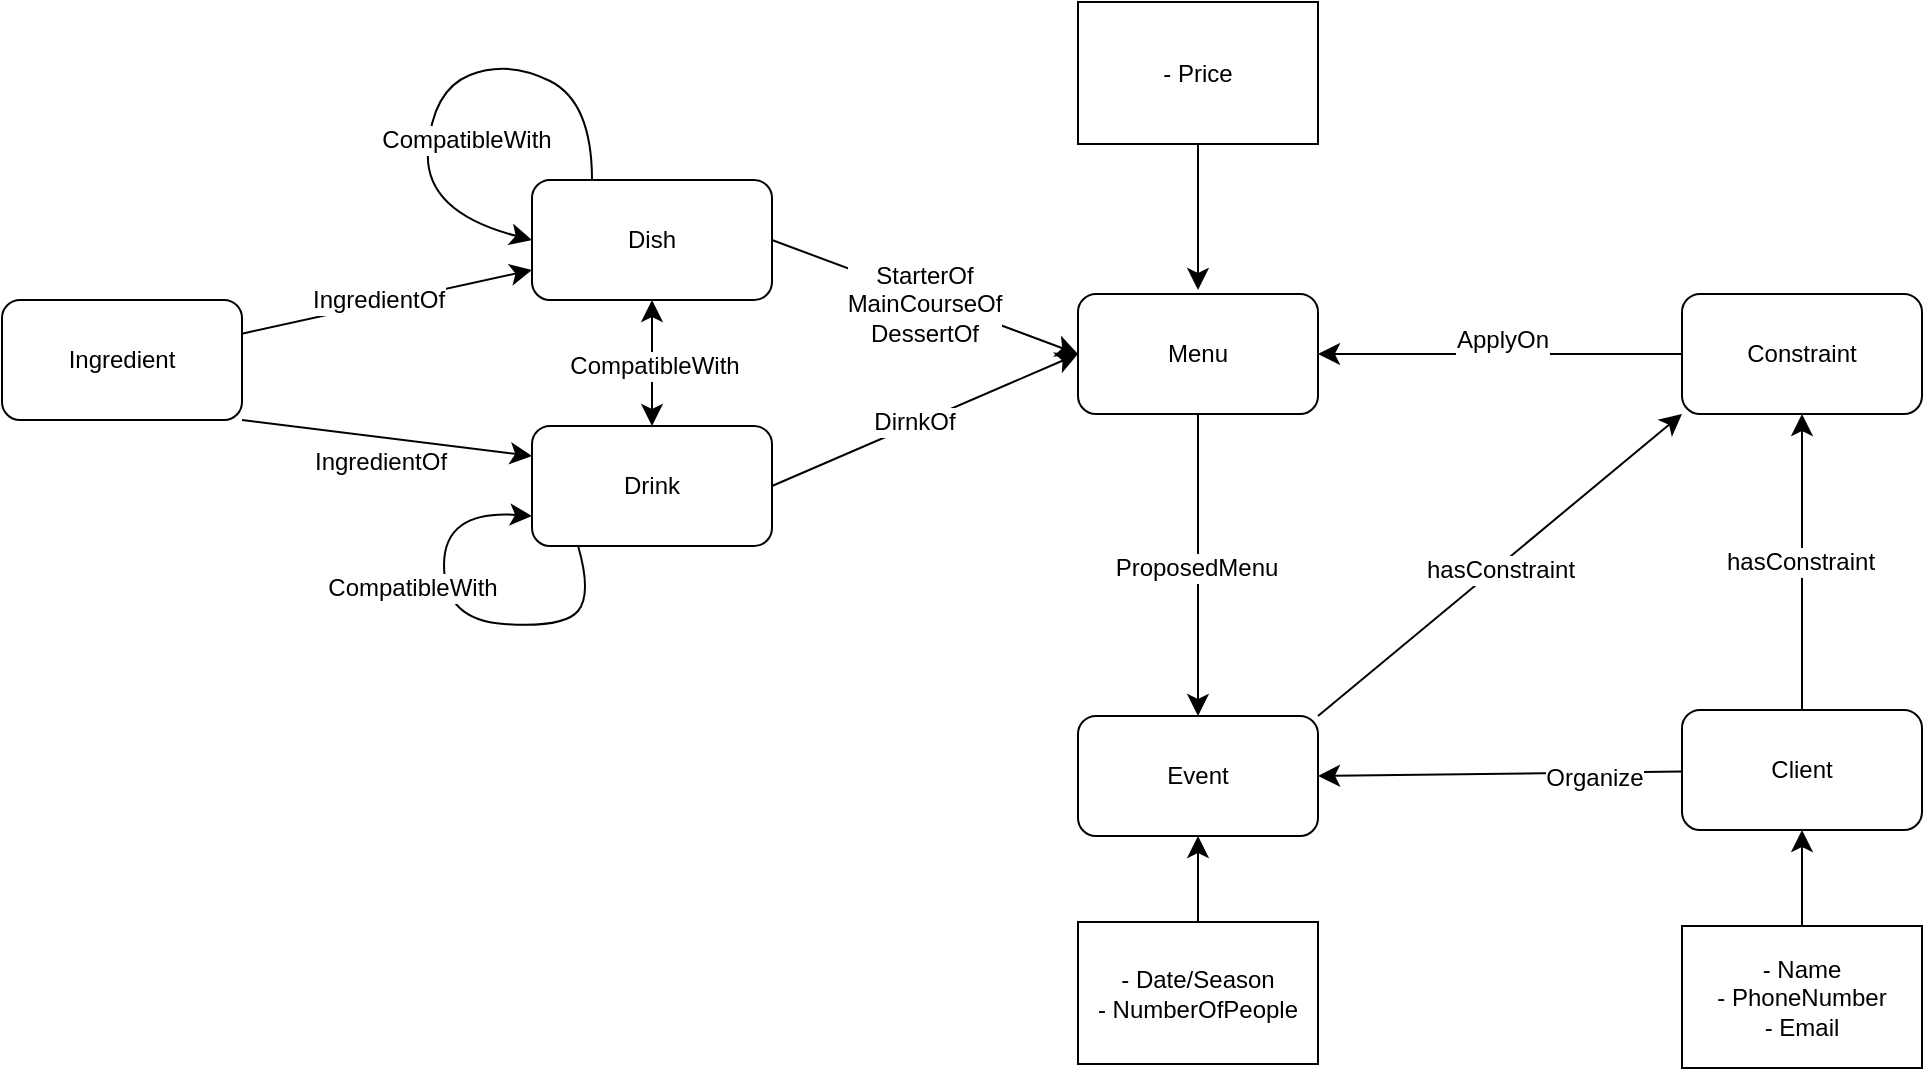 <mxfile version="26.2.14">
  <diagram name="Página-1" id="J2hk_4Gn8BzAlA4fPTfl">
    <mxGraphModel dx="1846" dy="1311" grid="0" gridSize="10" guides="1" tooltips="1" connect="1" arrows="1" fold="1" page="0" pageScale="1" pageWidth="827" pageHeight="1169" math="0" shadow="0">
      <root>
        <mxCell id="0" />
        <mxCell id="1" parent="0" />
        <mxCell id="2N1t0Utwh4DuYZvJpDFy-53" style="edgeStyle=none;curved=1;rounded=0;orthogonalLoop=1;jettySize=auto;html=1;exitX=0.5;exitY=1;exitDx=0;exitDy=0;entryX=0.5;entryY=0;entryDx=0;entryDy=0;fontSize=12;startSize=8;endSize=8;" edge="1" parent="1" source="2N1t0Utwh4DuYZvJpDFy-2" target="2N1t0Utwh4DuYZvJpDFy-17">
          <mxGeometry relative="1" as="geometry" />
        </mxCell>
        <mxCell id="2N1t0Utwh4DuYZvJpDFy-54" value="ProposedMenu" style="edgeLabel;html=1;align=center;verticalAlign=middle;resizable=0;points=[];fontSize=12;" vertex="1" connectable="0" parent="2N1t0Utwh4DuYZvJpDFy-53">
          <mxGeometry x="0.022" y="-1" relative="1" as="geometry">
            <mxPoint as="offset" />
          </mxGeometry>
        </mxCell>
        <mxCell id="2N1t0Utwh4DuYZvJpDFy-2" value="Menu" style="rounded=1;whiteSpace=wrap;html=1;" vertex="1" parent="1">
          <mxGeometry x="-183" y="90" width="120" height="60" as="geometry" />
        </mxCell>
        <mxCell id="2N1t0Utwh4DuYZvJpDFy-6" style="edgeStyle=none;curved=1;rounded=0;orthogonalLoop=1;jettySize=auto;html=1;fontSize=12;startSize=8;endSize=8;" edge="1" parent="1" source="2N1t0Utwh4DuYZvJpDFy-3" target="2N1t0Utwh4DuYZvJpDFy-4">
          <mxGeometry relative="1" as="geometry" />
        </mxCell>
        <mxCell id="2N1t0Utwh4DuYZvJpDFy-7" value="hasConstraint" style="edgeLabel;html=1;align=center;verticalAlign=middle;resizable=0;points=[];fontSize=12;" vertex="1" connectable="0" parent="2N1t0Utwh4DuYZvJpDFy-6">
          <mxGeometry x="0.004" y="1" relative="1" as="geometry">
            <mxPoint as="offset" />
          </mxGeometry>
        </mxCell>
        <mxCell id="2N1t0Utwh4DuYZvJpDFy-18" style="edgeStyle=none;curved=1;rounded=0;orthogonalLoop=1;jettySize=auto;html=1;entryX=1;entryY=0.5;entryDx=0;entryDy=0;fontSize=12;startSize=8;endSize=8;" edge="1" parent="1" source="2N1t0Utwh4DuYZvJpDFy-3" target="2N1t0Utwh4DuYZvJpDFy-17">
          <mxGeometry relative="1" as="geometry" />
        </mxCell>
        <mxCell id="2N1t0Utwh4DuYZvJpDFy-19" value="Organize" style="edgeLabel;html=1;align=center;verticalAlign=middle;resizable=0;points=[];fontSize=12;" vertex="1" connectable="0" parent="2N1t0Utwh4DuYZvJpDFy-18">
          <mxGeometry x="-0.001" y="2" relative="1" as="geometry">
            <mxPoint x="47" as="offset" />
          </mxGeometry>
        </mxCell>
        <mxCell id="2N1t0Utwh4DuYZvJpDFy-3" value="Client" style="rounded=1;whiteSpace=wrap;html=1;" vertex="1" parent="1">
          <mxGeometry x="119" y="298" width="120" height="60" as="geometry" />
        </mxCell>
        <mxCell id="2N1t0Utwh4DuYZvJpDFy-8" style="edgeStyle=none;curved=1;rounded=0;orthogonalLoop=1;jettySize=auto;html=1;exitX=0;exitY=0.5;exitDx=0;exitDy=0;entryX=1;entryY=0.5;entryDx=0;entryDy=0;fontSize=12;startSize=8;endSize=8;" edge="1" parent="1" source="2N1t0Utwh4DuYZvJpDFy-4" target="2N1t0Utwh4DuYZvJpDFy-2">
          <mxGeometry relative="1" as="geometry" />
        </mxCell>
        <mxCell id="2N1t0Utwh4DuYZvJpDFy-9" value="Text" style="edgeLabel;html=1;align=center;verticalAlign=middle;resizable=0;points=[];fontSize=12;" vertex="1" connectable="0" parent="2N1t0Utwh4DuYZvJpDFy-8">
          <mxGeometry x="-0.008" y="-4" relative="1" as="geometry">
            <mxPoint as="offset" />
          </mxGeometry>
        </mxCell>
        <mxCell id="2N1t0Utwh4DuYZvJpDFy-10" value="A&lt;span style=&quot;background-color: light-dark(#ffffff, var(--ge-dark-color, #121212)); color: light-dark(rgb(0, 0, 0), rgb(255, 255, 255));&quot;&gt;pplyOn&lt;/span&gt;" style="edgeLabel;html=1;align=center;verticalAlign=middle;resizable=0;points=[];fontSize=12;" vertex="1" connectable="0" parent="2N1t0Utwh4DuYZvJpDFy-8">
          <mxGeometry x="-0.013" y="-7" relative="1" as="geometry">
            <mxPoint as="offset" />
          </mxGeometry>
        </mxCell>
        <mxCell id="2N1t0Utwh4DuYZvJpDFy-4" value="Constraint" style="rounded=1;whiteSpace=wrap;html=1;" vertex="1" parent="1">
          <mxGeometry x="119" y="90" width="120" height="60" as="geometry" />
        </mxCell>
        <mxCell id="2N1t0Utwh4DuYZvJpDFy-16" style="edgeStyle=none;curved=1;rounded=0;orthogonalLoop=1;jettySize=auto;html=1;entryX=0.5;entryY=1;entryDx=0;entryDy=0;fontSize=12;startSize=8;endSize=8;" edge="1" parent="1" source="2N1t0Utwh4DuYZvJpDFy-15" target="2N1t0Utwh4DuYZvJpDFy-3">
          <mxGeometry relative="1" as="geometry" />
        </mxCell>
        <mxCell id="2N1t0Utwh4DuYZvJpDFy-15" value="- Name&lt;div&gt;- PhoneNumber&lt;/div&gt;&lt;div&gt;- Email&lt;/div&gt;" style="rounded=0;whiteSpace=wrap;html=1;" vertex="1" parent="1">
          <mxGeometry x="119" y="406" width="120" height="71" as="geometry" />
        </mxCell>
        <mxCell id="2N1t0Utwh4DuYZvJpDFy-59" style="edgeStyle=none;curved=1;rounded=0;orthogonalLoop=1;jettySize=auto;html=1;exitX=1;exitY=0;exitDx=0;exitDy=0;entryX=0;entryY=1;entryDx=0;entryDy=0;fontSize=12;startSize=8;endSize=8;" edge="1" parent="1" source="2N1t0Utwh4DuYZvJpDFy-17" target="2N1t0Utwh4DuYZvJpDFy-4">
          <mxGeometry relative="1" as="geometry" />
        </mxCell>
        <mxCell id="2N1t0Utwh4DuYZvJpDFy-60" value="hasConstraint" style="edgeLabel;html=1;align=center;verticalAlign=middle;resizable=0;points=[];fontSize=12;" vertex="1" connectable="0" parent="2N1t0Utwh4DuYZvJpDFy-59">
          <mxGeometry x="-0.015" y="-1" relative="1" as="geometry">
            <mxPoint as="offset" />
          </mxGeometry>
        </mxCell>
        <mxCell id="2N1t0Utwh4DuYZvJpDFy-17" value="Event" style="rounded=1;whiteSpace=wrap;html=1;" vertex="1" parent="1">
          <mxGeometry x="-183" y="301" width="120" height="60" as="geometry" />
        </mxCell>
        <mxCell id="2N1t0Utwh4DuYZvJpDFy-24" style="edgeStyle=none;curved=1;rounded=0;orthogonalLoop=1;jettySize=auto;html=1;entryX=0.5;entryY=1;entryDx=0;entryDy=0;fontSize=12;startSize=8;endSize=8;" edge="1" parent="1" source="2N1t0Utwh4DuYZvJpDFy-20" target="2N1t0Utwh4DuYZvJpDFy-17">
          <mxGeometry relative="1" as="geometry" />
        </mxCell>
        <mxCell id="2N1t0Utwh4DuYZvJpDFy-20" value="- Date/Season&lt;div&gt;- NumberOfPeople&lt;span style=&quot;color: rgba(0, 0, 0, 0); font-family: monospace; font-size: 0px; text-align: start; text-wrap-mode: nowrap; background-color: transparent;&quot;&gt;%3CmxGraphModel%3E%3Croot%3E%3CmxCell%20id%3D%220%22%2F%3E%3CmxCell%20id%3D%221%22%20parent%3D%220%22%2F%3E%3CmxCell%20id%3D%222%22%20value%3D%22-%20Name%26lt%3Bdiv%26gt%3B-%20PhoneNumber%26lt%3B%2Fdiv%26gt%3B%26lt%3Bdiv%26gt%3B-%20Email%26lt%3B%2Fdiv%26gt%3B%22%20style%3D%22rounded%3D0%3BwhiteSpace%3Dwrap%3Bhtml%3D1%3B%22%20vertex%3D%221%22%20parent%3D%221%22%3E%3CmxGeometry%20x%3D%22309%22%20y%3D%22404%22%20width%3D%22120%22%20height%3D%2271%22%20as%3D%22geometry%22%2F%3E%3C%2FmxCell%3E%3C%2Froot%3E%3C%2FmxGraphModel%3E&lt;/span&gt;&lt;/div&gt;" style="rounded=0;whiteSpace=wrap;html=1;" vertex="1" parent="1">
          <mxGeometry x="-183" y="404" width="120" height="71" as="geometry" />
        </mxCell>
        <mxCell id="2N1t0Utwh4DuYZvJpDFy-22" style="edgeStyle=none;curved=1;rounded=0;orthogonalLoop=1;jettySize=auto;html=1;fontSize=12;startSize=8;endSize=8;" edge="1" parent="1" source="2N1t0Utwh4DuYZvJpDFy-21">
          <mxGeometry relative="1" as="geometry">
            <mxPoint x="-123" y="88" as="targetPoint" />
          </mxGeometry>
        </mxCell>
        <mxCell id="2N1t0Utwh4DuYZvJpDFy-21" value="- Price" style="rounded=0;whiteSpace=wrap;html=1;" vertex="1" parent="1">
          <mxGeometry x="-183" y="-56" width="120" height="71" as="geometry" />
        </mxCell>
        <mxCell id="2N1t0Utwh4DuYZvJpDFy-29" style="edgeStyle=none;curved=1;rounded=0;orthogonalLoop=1;jettySize=auto;html=1;exitX=1;exitY=0.5;exitDx=0;exitDy=0;entryX=0;entryY=0.5;entryDx=0;entryDy=0;fontSize=12;startSize=8;endSize=8;" edge="1" parent="1" source="2N1t0Utwh4DuYZvJpDFy-25" target="2N1t0Utwh4DuYZvJpDFy-2">
          <mxGeometry relative="1" as="geometry" />
        </mxCell>
        <mxCell id="2N1t0Utwh4DuYZvJpDFy-30" value="StarterOf&lt;div&gt;MainCourseOf&lt;/div&gt;&lt;div&gt;DessertOf&lt;/div&gt;" style="edgeLabel;html=1;align=center;verticalAlign=middle;resizable=0;points=[];fontSize=12;" vertex="1" connectable="0" parent="2N1t0Utwh4DuYZvJpDFy-29">
          <mxGeometry x="-0.001" y="-3" relative="1" as="geometry">
            <mxPoint as="offset" />
          </mxGeometry>
        </mxCell>
        <mxCell id="2N1t0Utwh4DuYZvJpDFy-25" value="Dish" style="rounded=1;whiteSpace=wrap;html=1;" vertex="1" parent="1">
          <mxGeometry x="-456" y="33" width="120" height="60" as="geometry" />
        </mxCell>
        <mxCell id="2N1t0Utwh4DuYZvJpDFy-31" style="edgeStyle=none;curved=1;rounded=0;orthogonalLoop=1;jettySize=auto;html=1;exitX=1;exitY=0.5;exitDx=0;exitDy=0;entryX=0;entryY=0.5;entryDx=0;entryDy=0;fontSize=12;startSize=8;endSize=8;" edge="1" parent="1" source="2N1t0Utwh4DuYZvJpDFy-26" target="2N1t0Utwh4DuYZvJpDFy-2">
          <mxGeometry relative="1" as="geometry" />
        </mxCell>
        <mxCell id="2N1t0Utwh4DuYZvJpDFy-32" value="DirnkOf" style="edgeLabel;html=1;align=center;verticalAlign=middle;resizable=0;points=[];fontSize=12;" vertex="1" connectable="0" parent="2N1t0Utwh4DuYZvJpDFy-31">
          <mxGeometry x="-0.061" y="2" relative="1" as="geometry">
            <mxPoint as="offset" />
          </mxGeometry>
        </mxCell>
        <mxCell id="2N1t0Utwh4DuYZvJpDFy-26" value="Drink" style="rounded=1;whiteSpace=wrap;html=1;" vertex="1" parent="1">
          <mxGeometry x="-456" y="156" width="120" height="60" as="geometry" />
        </mxCell>
        <mxCell id="2N1t0Utwh4DuYZvJpDFy-34" style="edgeStyle=none;curved=1;rounded=0;orthogonalLoop=1;jettySize=auto;html=1;entryX=0;entryY=0.75;entryDx=0;entryDy=0;fontSize=12;startSize=8;endSize=8;" edge="1" parent="1" source="2N1t0Utwh4DuYZvJpDFy-33" target="2N1t0Utwh4DuYZvJpDFy-25">
          <mxGeometry relative="1" as="geometry" />
        </mxCell>
        <mxCell id="2N1t0Utwh4DuYZvJpDFy-35" value="IngredientOf" style="edgeLabel;html=1;align=center;verticalAlign=middle;resizable=0;points=[];fontSize=12;" vertex="1" connectable="0" parent="2N1t0Utwh4DuYZvJpDFy-34">
          <mxGeometry x="-0.065" y="2" relative="1" as="geometry">
            <mxPoint as="offset" />
          </mxGeometry>
        </mxCell>
        <mxCell id="2N1t0Utwh4DuYZvJpDFy-61" style="edgeStyle=none;curved=1;rounded=0;orthogonalLoop=1;jettySize=auto;html=1;exitX=1;exitY=1;exitDx=0;exitDy=0;entryX=0;entryY=0.25;entryDx=0;entryDy=0;fontSize=12;startSize=8;endSize=8;" edge="1" parent="1" source="2N1t0Utwh4DuYZvJpDFy-33" target="2N1t0Utwh4DuYZvJpDFy-26">
          <mxGeometry relative="1" as="geometry" />
        </mxCell>
        <mxCell id="2N1t0Utwh4DuYZvJpDFy-33" value="Ingredient" style="rounded=1;whiteSpace=wrap;html=1;" vertex="1" parent="1">
          <mxGeometry x="-721" y="93" width="120" height="60" as="geometry" />
        </mxCell>
        <mxCell id="2N1t0Utwh4DuYZvJpDFy-37" style="edgeStyle=none;curved=1;rounded=0;orthogonalLoop=1;jettySize=auto;html=1;exitX=0.25;exitY=0;exitDx=0;exitDy=0;fontSize=12;startSize=8;endSize=8;" edge="1" parent="1" source="2N1t0Utwh4DuYZvJpDFy-25">
          <mxGeometry relative="1" as="geometry">
            <mxPoint x="-456" y="63" as="targetPoint" />
            <Array as="points">
              <mxPoint x="-426" y="-6" />
              <mxPoint x="-468" y="-27" />
              <mxPoint x="-506" y="-12" />
              <mxPoint x="-510" y="49" />
            </Array>
          </mxGeometry>
        </mxCell>
        <mxCell id="2N1t0Utwh4DuYZvJpDFy-38" value="CompatibleWith" style="edgeLabel;html=1;align=center;verticalAlign=middle;resizable=0;points=[];fontSize=12;" vertex="1" connectable="0" parent="2N1t0Utwh4DuYZvJpDFy-37">
          <mxGeometry x="0.231" y="18" relative="1" as="geometry">
            <mxPoint as="offset" />
          </mxGeometry>
        </mxCell>
        <mxCell id="2N1t0Utwh4DuYZvJpDFy-42" value="" style="endArrow=classic;startArrow=classic;html=1;rounded=0;fontSize=12;startSize=8;endSize=8;curved=1;entryX=0.5;entryY=1;entryDx=0;entryDy=0;exitX=0.5;exitY=0;exitDx=0;exitDy=0;" edge="1" parent="1" source="2N1t0Utwh4DuYZvJpDFy-26" target="2N1t0Utwh4DuYZvJpDFy-25">
          <mxGeometry width="50" height="50" relative="1" as="geometry">
            <mxPoint x="-467" y="223" as="sourcePoint" />
            <mxPoint x="-417" y="173" as="targetPoint" />
          </mxGeometry>
        </mxCell>
        <mxCell id="2N1t0Utwh4DuYZvJpDFy-44" value="CompatibleWith" style="edgeLabel;html=1;align=center;verticalAlign=middle;resizable=0;points=[];fontSize=12;" vertex="1" connectable="0" parent="2N1t0Utwh4DuYZvJpDFy-42">
          <mxGeometry x="-0.03" y="-1" relative="1" as="geometry">
            <mxPoint as="offset" />
          </mxGeometry>
        </mxCell>
        <mxCell id="2N1t0Utwh4DuYZvJpDFy-43" style="edgeStyle=none;curved=1;rounded=0;orthogonalLoop=1;jettySize=auto;html=1;entryX=0.5;entryY=0;entryDx=0;entryDy=0;fontSize=12;startSize=8;endSize=8;" edge="1" parent="1" source="2N1t0Utwh4DuYZvJpDFy-26" target="2N1t0Utwh4DuYZvJpDFy-26">
          <mxGeometry relative="1" as="geometry" />
        </mxCell>
        <mxCell id="2N1t0Utwh4DuYZvJpDFy-45" style="edgeStyle=none;curved=1;rounded=0;orthogonalLoop=1;jettySize=auto;html=1;exitX=0.192;exitY=1;exitDx=0;exitDy=0;fontSize=12;startSize=8;endSize=8;exitPerimeter=0;entryX=0;entryY=0.75;entryDx=0;entryDy=0;" edge="1" parent="1" source="2N1t0Utwh4DuYZvJpDFy-26" target="2N1t0Utwh4DuYZvJpDFy-26">
          <mxGeometry relative="1" as="geometry">
            <mxPoint x="-456" y="186" as="targetPoint" />
            <Array as="points">
              <mxPoint x="-426" y="240" />
              <mxPoint x="-440" y="257" />
              <mxPoint x="-500" y="253" />
              <mxPoint x="-500" y="198" />
            </Array>
          </mxGeometry>
        </mxCell>
        <mxCell id="2N1t0Utwh4DuYZvJpDFy-46" value="CompatibleWith" style="edgeLabel;html=1;align=center;verticalAlign=middle;resizable=0;points=[];fontSize=12;" vertex="1" connectable="0" parent="2N1t0Utwh4DuYZvJpDFy-45">
          <mxGeometry x="0.195" y="16" relative="1" as="geometry">
            <mxPoint as="offset" />
          </mxGeometry>
        </mxCell>
        <mxCell id="2N1t0Utwh4DuYZvJpDFy-63" value="&lt;span style=&quot;font-size: 12px; background-color: rgb(255, 255, 255);&quot;&gt;IngredientOf&lt;/span&gt;" style="text;html=1;align=center;verticalAlign=middle;resizable=0;points=[];autosize=1;strokeColor=none;fillColor=none;fontSize=16;" vertex="1" parent="1">
          <mxGeometry x="-574.5" y="156.5" width="84" height="31" as="geometry" />
        </mxCell>
      </root>
    </mxGraphModel>
  </diagram>
</mxfile>
